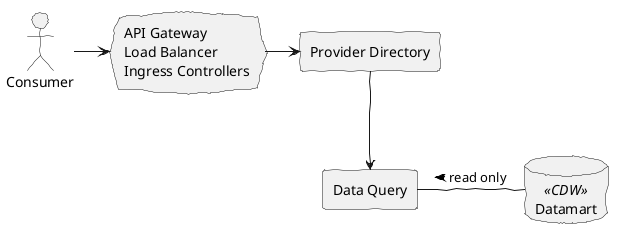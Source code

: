 @startuml

skinparam {
  handwritten true
  shadowing false
  monochrome true
}

actor Consumer
cloud "API Gateway\nLoad Balancer\nIngress Controllers" as ALB

rectangle "Provider Directory" as PD
rectangle "Data Query" as DQ
database Datamart <<CDW>> as DATAMART

Consumer -> ALB
ALB -> PD
PD --> DQ
DQ - DATAMART:< read only
@enduml
